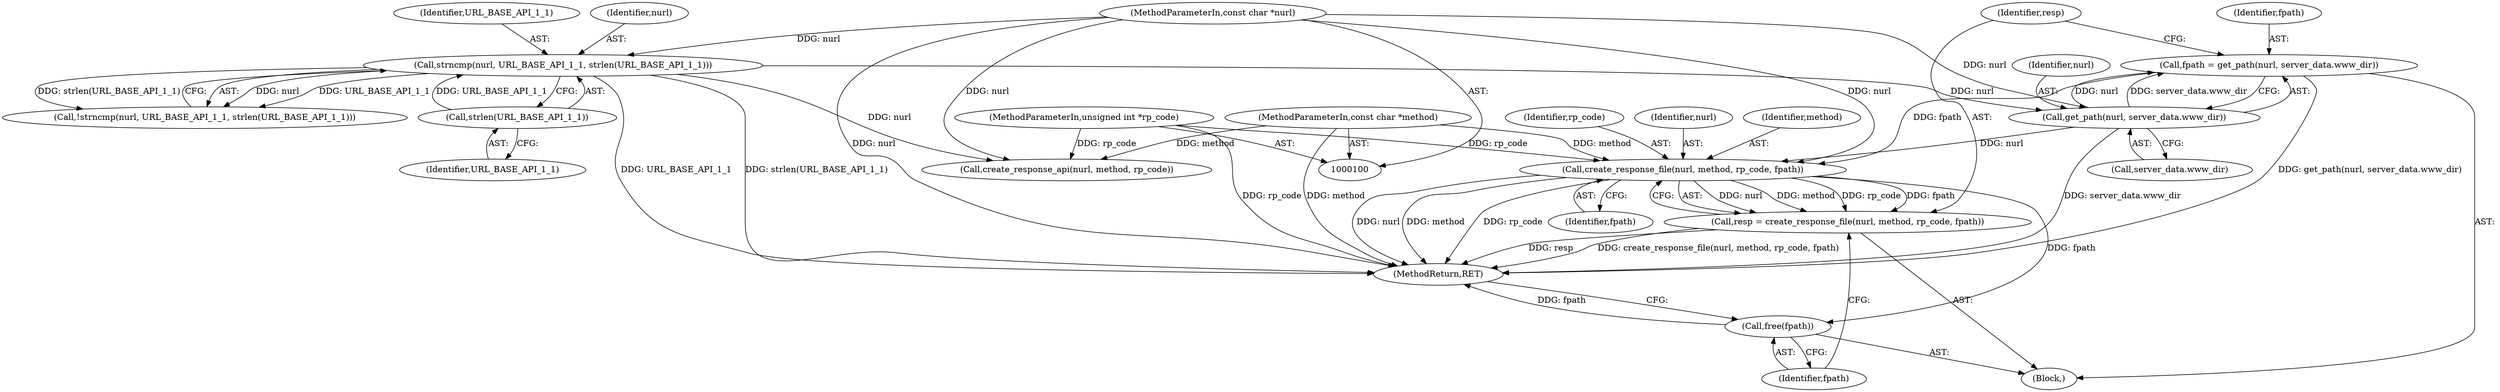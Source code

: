 digraph "1_wpitchoune_8b10426dcc0246c1712a99460dd470dcb1cc4d9c@API" {
"1000136" [label="(Call,create_response_file(nurl, method, rp_code, fpath))"];
"1000129" [label="(Call,get_path(nurl, server_data.www_dir))"];
"1000113" [label="(Call,strncmp(nurl, URL_BASE_API_1_1, strlen(URL_BASE_API_1_1)))"];
"1000101" [label="(MethodParameterIn,const char *nurl)"];
"1000116" [label="(Call,strlen(URL_BASE_API_1_1))"];
"1000102" [label="(MethodParameterIn,const char *method)"];
"1000103" [label="(MethodParameterIn,unsigned int *rp_code)"];
"1000127" [label="(Call,fpath = get_path(nurl, server_data.www_dir))"];
"1000134" [label="(Call,resp = create_response_file(nurl, method, rp_code, fpath))"];
"1000141" [label="(Call,free(fpath))"];
"1000128" [label="(Identifier,fpath)"];
"1000135" [label="(Identifier,resp)"];
"1000142" [label="(Identifier,fpath)"];
"1000101" [label="(MethodParameterIn,const char *nurl)"];
"1000138" [label="(Identifier,method)"];
"1000112" [label="(Call,!strncmp(nurl, URL_BASE_API_1_1, strlen(URL_BASE_API_1_1)))"];
"1000117" [label="(Identifier,URL_BASE_API_1_1)"];
"1000139" [label="(Identifier,rp_code)"];
"1000113" [label="(Call,strncmp(nurl, URL_BASE_API_1_1, strlen(URL_BASE_API_1_1)))"];
"1000140" [label="(Identifier,fpath)"];
"1000131" [label="(Call,server_data.www_dir)"];
"1000143" [label="(MethodReturn,RET)"];
"1000116" [label="(Call,strlen(URL_BASE_API_1_1))"];
"1000137" [label="(Identifier,nurl)"];
"1000127" [label="(Call,fpath = get_path(nurl, server_data.www_dir))"];
"1000115" [label="(Identifier,URL_BASE_API_1_1)"];
"1000141" [label="(Call,free(fpath))"];
"1000121" [label="(Call,create_response_api(nurl, method, rp_code))"];
"1000114" [label="(Identifier,nurl)"];
"1000103" [label="(MethodParameterIn,unsigned int *rp_code)"];
"1000136" [label="(Call,create_response_file(nurl, method, rp_code, fpath))"];
"1000130" [label="(Identifier,nurl)"];
"1000129" [label="(Call,get_path(nurl, server_data.www_dir))"];
"1000126" [label="(Block,)"];
"1000134" [label="(Call,resp = create_response_file(nurl, method, rp_code, fpath))"];
"1000102" [label="(MethodParameterIn,const char *method)"];
"1000136" -> "1000134"  [label="AST: "];
"1000136" -> "1000140"  [label="CFG: "];
"1000137" -> "1000136"  [label="AST: "];
"1000138" -> "1000136"  [label="AST: "];
"1000139" -> "1000136"  [label="AST: "];
"1000140" -> "1000136"  [label="AST: "];
"1000134" -> "1000136"  [label="CFG: "];
"1000136" -> "1000143"  [label="DDG: method"];
"1000136" -> "1000143"  [label="DDG: nurl"];
"1000136" -> "1000143"  [label="DDG: rp_code"];
"1000136" -> "1000134"  [label="DDG: nurl"];
"1000136" -> "1000134"  [label="DDG: method"];
"1000136" -> "1000134"  [label="DDG: rp_code"];
"1000136" -> "1000134"  [label="DDG: fpath"];
"1000129" -> "1000136"  [label="DDG: nurl"];
"1000101" -> "1000136"  [label="DDG: nurl"];
"1000102" -> "1000136"  [label="DDG: method"];
"1000103" -> "1000136"  [label="DDG: rp_code"];
"1000127" -> "1000136"  [label="DDG: fpath"];
"1000136" -> "1000141"  [label="DDG: fpath"];
"1000129" -> "1000127"  [label="AST: "];
"1000129" -> "1000131"  [label="CFG: "];
"1000130" -> "1000129"  [label="AST: "];
"1000131" -> "1000129"  [label="AST: "];
"1000127" -> "1000129"  [label="CFG: "];
"1000129" -> "1000143"  [label="DDG: server_data.www_dir"];
"1000129" -> "1000127"  [label="DDG: nurl"];
"1000129" -> "1000127"  [label="DDG: server_data.www_dir"];
"1000113" -> "1000129"  [label="DDG: nurl"];
"1000101" -> "1000129"  [label="DDG: nurl"];
"1000113" -> "1000112"  [label="AST: "];
"1000113" -> "1000116"  [label="CFG: "];
"1000114" -> "1000113"  [label="AST: "];
"1000115" -> "1000113"  [label="AST: "];
"1000116" -> "1000113"  [label="AST: "];
"1000112" -> "1000113"  [label="CFG: "];
"1000113" -> "1000143"  [label="DDG: strlen(URL_BASE_API_1_1)"];
"1000113" -> "1000143"  [label="DDG: URL_BASE_API_1_1"];
"1000113" -> "1000112"  [label="DDG: nurl"];
"1000113" -> "1000112"  [label="DDG: URL_BASE_API_1_1"];
"1000113" -> "1000112"  [label="DDG: strlen(URL_BASE_API_1_1)"];
"1000101" -> "1000113"  [label="DDG: nurl"];
"1000116" -> "1000113"  [label="DDG: URL_BASE_API_1_1"];
"1000113" -> "1000121"  [label="DDG: nurl"];
"1000101" -> "1000100"  [label="AST: "];
"1000101" -> "1000143"  [label="DDG: nurl"];
"1000101" -> "1000121"  [label="DDG: nurl"];
"1000116" -> "1000117"  [label="CFG: "];
"1000117" -> "1000116"  [label="AST: "];
"1000102" -> "1000100"  [label="AST: "];
"1000102" -> "1000143"  [label="DDG: method"];
"1000102" -> "1000121"  [label="DDG: method"];
"1000103" -> "1000100"  [label="AST: "];
"1000103" -> "1000143"  [label="DDG: rp_code"];
"1000103" -> "1000121"  [label="DDG: rp_code"];
"1000127" -> "1000126"  [label="AST: "];
"1000128" -> "1000127"  [label="AST: "];
"1000135" -> "1000127"  [label="CFG: "];
"1000127" -> "1000143"  [label="DDG: get_path(nurl, server_data.www_dir)"];
"1000134" -> "1000126"  [label="AST: "];
"1000135" -> "1000134"  [label="AST: "];
"1000142" -> "1000134"  [label="CFG: "];
"1000134" -> "1000143"  [label="DDG: resp"];
"1000134" -> "1000143"  [label="DDG: create_response_file(nurl, method, rp_code, fpath)"];
"1000141" -> "1000126"  [label="AST: "];
"1000141" -> "1000142"  [label="CFG: "];
"1000142" -> "1000141"  [label="AST: "];
"1000143" -> "1000141"  [label="CFG: "];
"1000141" -> "1000143"  [label="DDG: fpath"];
}
